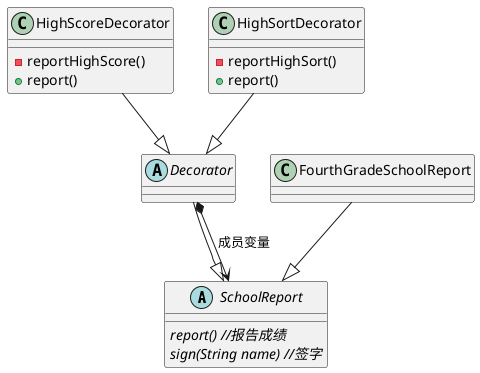 @startuml
abstract class SchoolReport{
{abstract} report() //报告成绩
{abstract} sign(String name) //签字
}
abstract class Decorator

class HighScoreDecorator{
- reportHighScore()
+ report()
}

class HighSortDecorator{
- reportHighSort()
+ report()
}

FourthGradeSchoolReport --|>SchoolReport
Decorator --|>SchoolReport
HighScoreDecorator --|>Decorator
HighSortDecorator --|>Decorator
Decorator *-->SchoolReport :成员变量
@enduml